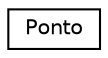 digraph "Graphical Class Hierarchy"
{
  edge [fontname="Helvetica",fontsize="10",labelfontname="Helvetica",labelfontsize="10"];
  node [fontname="Helvetica",fontsize="10",shape=record];
  rankdir="LR";
  Node0 [label="Ponto",height=0.2,width=0.4,color="black", fillcolor="white", style="filled",URL="$class_ponto.html",tooltip="A classe Ponto. "];
}
